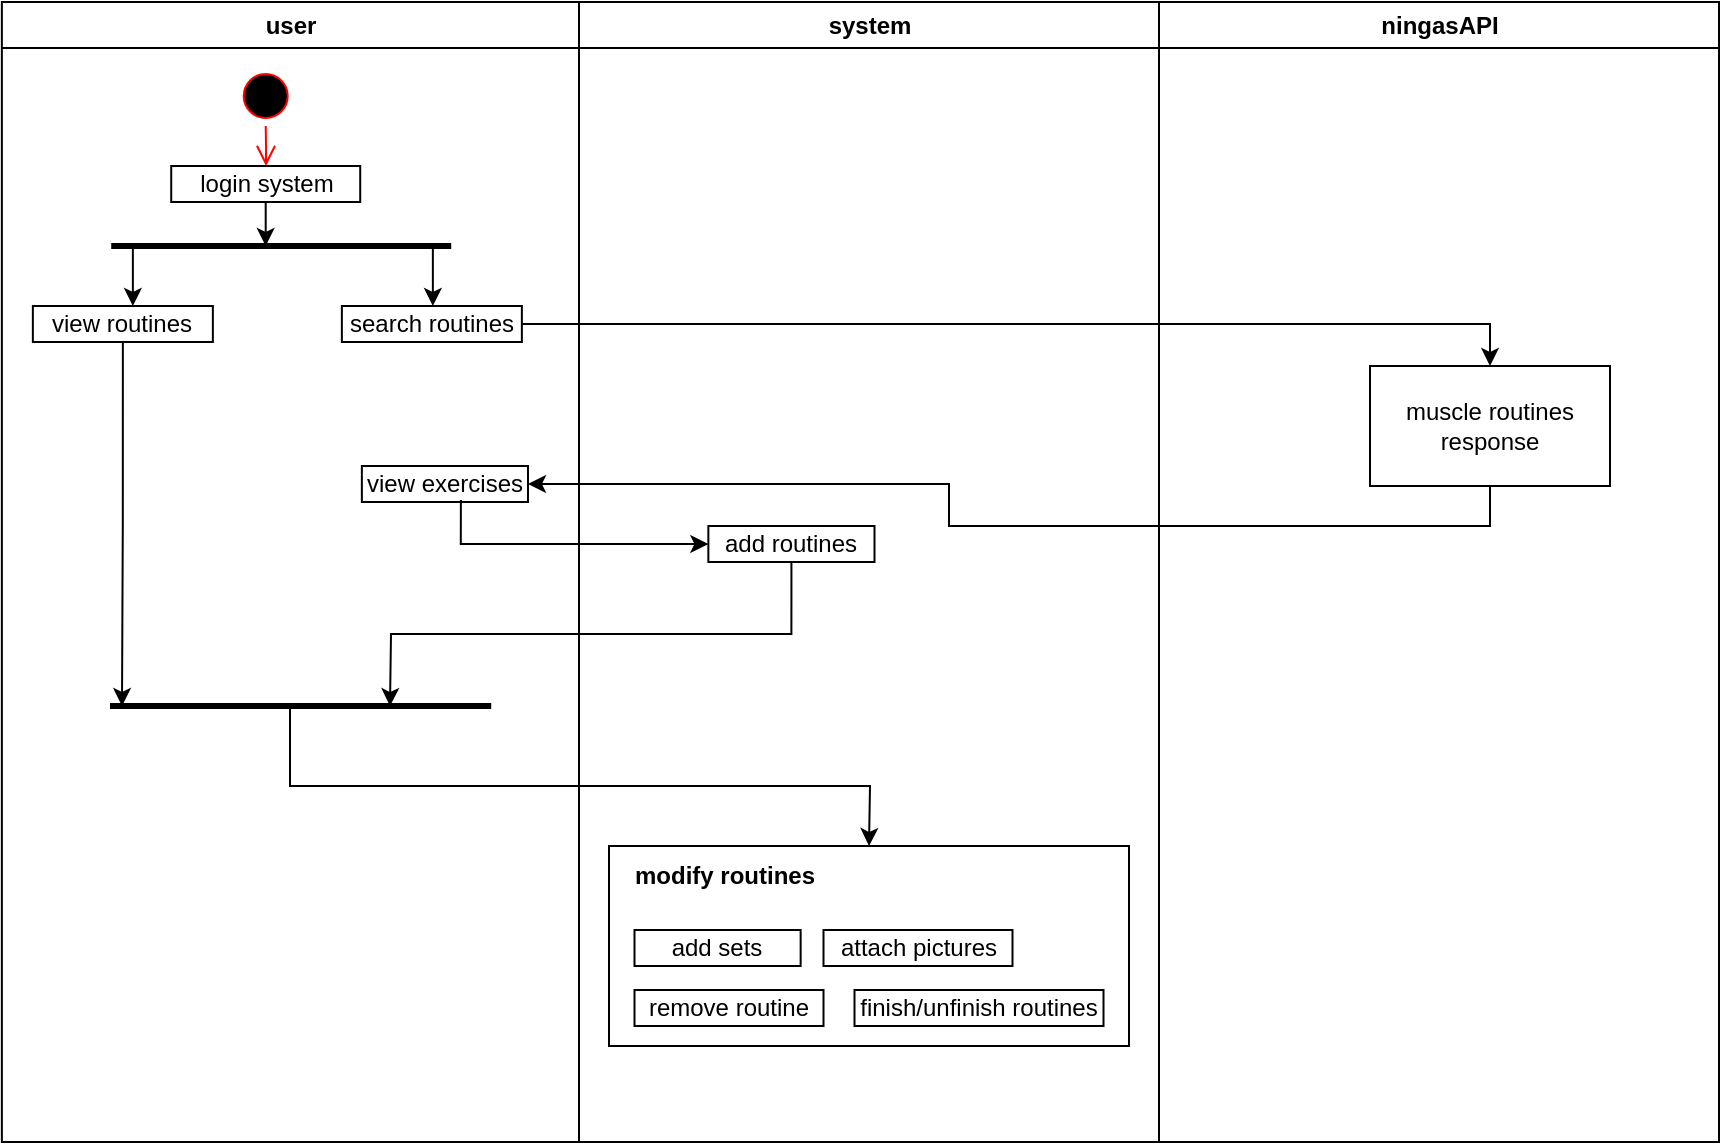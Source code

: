 <mxfile version="22.1.7" type="github">
  <diagram name="Page-1" id="e7e014a7-5840-1c2e-5031-d8a46d1fe8dd">
    <mxGraphModel dx="875" dy="445" grid="1" gridSize="10" guides="1" tooltips="1" connect="1" arrows="1" fold="1" page="1" pageScale="1" pageWidth="1169" pageHeight="826" background="none" math="0" shadow="0">
      <root>
        <mxCell id="0" />
        <mxCell id="1" parent="0" />
        <mxCell id="2" value="user" style="swimlane;whiteSpace=wrap" parent="1" vertex="1">
          <mxGeometry x="155.93" y="128" width="288.57" height="570" as="geometry" />
        </mxCell>
        <mxCell id="5" value="" style="ellipse;shape=startState;fillColor=#000000;strokeColor=#ff0000;" parent="2" vertex="1">
          <mxGeometry x="116.93" y="32" width="30" height="30" as="geometry" />
        </mxCell>
        <mxCell id="7780oNLmdaPK6DBJYv6F-43" value="" style="edgeStyle=elbowEdgeStyle;elbow=horizontal;verticalAlign=bottom;endArrow=open;endSize=8;strokeColor=#FF0000;endFill=1;rounded=0" edge="1" parent="2" source="5" target="7780oNLmdaPK6DBJYv6F-42">
          <mxGeometry x="100" y="40" as="geometry">
            <mxPoint x="296.93" y="230" as="targetPoint" />
            <mxPoint x="296.68" y="190" as="sourcePoint" />
          </mxGeometry>
        </mxCell>
        <mxCell id="7780oNLmdaPK6DBJYv6F-47" style="edgeStyle=orthogonalEdgeStyle;rounded=0;orthogonalLoop=1;jettySize=auto;html=1;" edge="1" parent="2" source="7780oNLmdaPK6DBJYv6F-42">
          <mxGeometry relative="1" as="geometry">
            <mxPoint x="131.93" y="122" as="targetPoint" />
          </mxGeometry>
        </mxCell>
        <mxCell id="7780oNLmdaPK6DBJYv6F-42" value="login system" style="rounded=0;whiteSpace=wrap;html=1;" vertex="1" parent="2">
          <mxGeometry x="84.68" y="82" width="94.5" height="18" as="geometry" />
        </mxCell>
        <mxCell id="7780oNLmdaPK6DBJYv6F-45" value="" style="endArrow=none;html=1;rounded=0;strokeWidth=3;" edge="1" parent="2">
          <mxGeometry width="50" height="50" relative="1" as="geometry">
            <mxPoint x="54.68" y="122" as="sourcePoint" />
            <mxPoint x="224.68" y="122" as="targetPoint" />
          </mxGeometry>
        </mxCell>
        <mxCell id="7780oNLmdaPK6DBJYv6F-46" value="" style="endArrow=classic;html=1;rounded=0;" edge="1" parent="2">
          <mxGeometry width="50" height="50" relative="1" as="geometry">
            <mxPoint x="215.5" y="122" as="sourcePoint" />
            <mxPoint x="215.5" y="152" as="targetPoint" />
          </mxGeometry>
        </mxCell>
        <mxCell id="7780oNLmdaPK6DBJYv6F-48" value="" style="endArrow=classic;html=1;rounded=0;" edge="1" parent="2">
          <mxGeometry width="50" height="50" relative="1" as="geometry">
            <mxPoint x="65.5" y="122" as="sourcePoint" />
            <mxPoint x="65.5" y="152" as="targetPoint" />
          </mxGeometry>
        </mxCell>
        <mxCell id="7780oNLmdaPK6DBJYv6F-49" value="search routines" style="rounded=0;whiteSpace=wrap;html=1;" vertex="1" parent="2">
          <mxGeometry x="170" y="152" width="90" height="18" as="geometry" />
        </mxCell>
        <mxCell id="7780oNLmdaPK6DBJYv6F-79" value="view routines" style="rounded=0;whiteSpace=wrap;html=1;" vertex="1" parent="2">
          <mxGeometry x="15.5" y="152" width="90" height="18" as="geometry" />
        </mxCell>
        <mxCell id="7780oNLmdaPK6DBJYv6F-88" value="" style="endArrow=none;html=1;rounded=0;strokeWidth=3;" edge="1" parent="2">
          <mxGeometry width="50" height="50" relative="1" as="geometry">
            <mxPoint x="54.07" y="352" as="sourcePoint" />
            <mxPoint x="244.68" y="352" as="targetPoint" />
          </mxGeometry>
        </mxCell>
        <mxCell id="3" value="system" style="swimlane;whiteSpace=wrap" parent="1" vertex="1">
          <mxGeometry x="444.5" y="128" width="290" height="570" as="geometry" />
        </mxCell>
        <mxCell id="7780oNLmdaPK6DBJYv6F-54" value="view exercises" style="rounded=0;whiteSpace=wrap;html=1;" vertex="1" parent="3">
          <mxGeometry x="-108.57" y="232" width="83.07" height="18" as="geometry" />
        </mxCell>
        <mxCell id="7780oNLmdaPK6DBJYv6F-100" style="edgeStyle=orthogonalEdgeStyle;rounded=0;orthogonalLoop=1;jettySize=auto;html=1;exitX=0.5;exitY=1;exitDx=0;exitDy=0;" edge="1" parent="3" source="7780oNLmdaPK6DBJYv6F-76">
          <mxGeometry relative="1" as="geometry">
            <mxPoint x="-94.5" y="352" as="targetPoint" />
          </mxGeometry>
        </mxCell>
        <mxCell id="7780oNLmdaPK6DBJYv6F-76" value="add routines" style="rounded=0;whiteSpace=wrap;html=1;" vertex="1" parent="3">
          <mxGeometry x="64.68" y="262" width="83.07" height="18" as="geometry" />
        </mxCell>
        <mxCell id="7780oNLmdaPK6DBJYv6F-92" style="edgeStyle=orthogonalEdgeStyle;rounded=0;orthogonalLoop=1;jettySize=auto;html=1;entryX=0;entryY=0.5;entryDx=0;entryDy=0;exitX=0.596;exitY=0.944;exitDx=0;exitDy=0;exitPerimeter=0;" edge="1" parent="3" source="7780oNLmdaPK6DBJYv6F-54" target="7780oNLmdaPK6DBJYv6F-76">
          <mxGeometry relative="1" as="geometry" />
        </mxCell>
        <mxCell id="7780oNLmdaPK6DBJYv6F-101" value="" style="group" vertex="1" connectable="0" parent="3">
          <mxGeometry x="15" y="422" width="260" height="100" as="geometry" />
        </mxCell>
        <mxCell id="7780oNLmdaPK6DBJYv6F-84" value="" style="rounded=0;whiteSpace=wrap;html=1;" vertex="1" parent="7780oNLmdaPK6DBJYv6F-101">
          <mxGeometry width="260" height="100" as="geometry" />
        </mxCell>
        <mxCell id="7780oNLmdaPK6DBJYv6F-80" value="add sets" style="rounded=0;whiteSpace=wrap;html=1;" vertex="1" parent="7780oNLmdaPK6DBJYv6F-101">
          <mxGeometry x="12.75" y="42" width="83.07" height="18" as="geometry" />
        </mxCell>
        <mxCell id="7780oNLmdaPK6DBJYv6F-83" value="attach pictures" style="rounded=0;whiteSpace=wrap;html=1;" vertex="1" parent="7780oNLmdaPK6DBJYv6F-101">
          <mxGeometry x="107.25" y="42" width="94.5" height="18" as="geometry" />
        </mxCell>
        <mxCell id="7780oNLmdaPK6DBJYv6F-82" value="finish/unfinish routines" style="rounded=0;whiteSpace=wrap;html=1;" vertex="1" parent="7780oNLmdaPK6DBJYv6F-101">
          <mxGeometry x="122.75" y="72" width="124.5" height="18" as="geometry" />
        </mxCell>
        <mxCell id="7780oNLmdaPK6DBJYv6F-81" value="remove routine" style="rounded=0;whiteSpace=wrap;html=1;" vertex="1" parent="7780oNLmdaPK6DBJYv6F-101">
          <mxGeometry x="12.75" y="72" width="94.5" height="18" as="geometry" />
        </mxCell>
        <mxCell id="7780oNLmdaPK6DBJYv6F-85" value="&lt;b&gt;modify routines&lt;/b&gt;" style="text;html=1;align=center;verticalAlign=middle;resizable=0;points=[];autosize=1;strokeColor=none;fillColor=none;" vertex="1" parent="7780oNLmdaPK6DBJYv6F-101">
          <mxGeometry x="2.25" width="110" height="30" as="geometry" />
        </mxCell>
        <mxCell id="7780oNLmdaPK6DBJYv6F-103" value="" style="endArrow=classic;html=1;rounded=0;entryX=0.5;entryY=0;entryDx=0;entryDy=0;" edge="1" parent="3" target="7780oNLmdaPK6DBJYv6F-84">
          <mxGeometry width="50" height="50" relative="1" as="geometry">
            <mxPoint x="-144.5" y="352" as="sourcePoint" />
            <mxPoint x="145.5" y="392" as="targetPoint" />
            <Array as="points">
              <mxPoint x="-144.5" y="392" />
              <mxPoint x="145.5" y="392" />
            </Array>
          </mxGeometry>
        </mxCell>
        <mxCell id="4" value="ningasAPI" style="swimlane;whiteSpace=wrap" parent="1" vertex="1">
          <mxGeometry x="734.5" y="128" width="280" height="570" as="geometry" />
        </mxCell>
        <mxCell id="7780oNLmdaPK6DBJYv6F-51" value="muscle routines response" style="rounded=0;whiteSpace=wrap;html=1;" vertex="1" parent="4">
          <mxGeometry x="105.5" y="182" width="120" height="60" as="geometry" />
        </mxCell>
        <mxCell id="7780oNLmdaPK6DBJYv6F-53" style="edgeStyle=orthogonalEdgeStyle;rounded=0;orthogonalLoop=1;jettySize=auto;html=1;" edge="1" parent="1" source="7780oNLmdaPK6DBJYv6F-49" target="7780oNLmdaPK6DBJYv6F-51">
          <mxGeometry relative="1" as="geometry" />
        </mxCell>
        <mxCell id="7780oNLmdaPK6DBJYv6F-87" style="edgeStyle=orthogonalEdgeStyle;rounded=0;orthogonalLoop=1;jettySize=auto;html=1;exitX=0.5;exitY=1;exitDx=0;exitDy=0;" edge="1" parent="1" source="7780oNLmdaPK6DBJYv6F-79">
          <mxGeometry relative="1" as="geometry">
            <mxPoint x="216" y="480" as="targetPoint" />
          </mxGeometry>
        </mxCell>
        <mxCell id="7780oNLmdaPK6DBJYv6F-96" style="edgeStyle=orthogonalEdgeStyle;rounded=0;orthogonalLoop=1;jettySize=auto;html=1;entryX=1;entryY=0.5;entryDx=0;entryDy=0;exitX=0.5;exitY=1;exitDx=0;exitDy=0;" edge="1" parent="1" source="7780oNLmdaPK6DBJYv6F-51" target="7780oNLmdaPK6DBJYv6F-54">
          <mxGeometry relative="1" as="geometry" />
        </mxCell>
      </root>
    </mxGraphModel>
  </diagram>
</mxfile>

